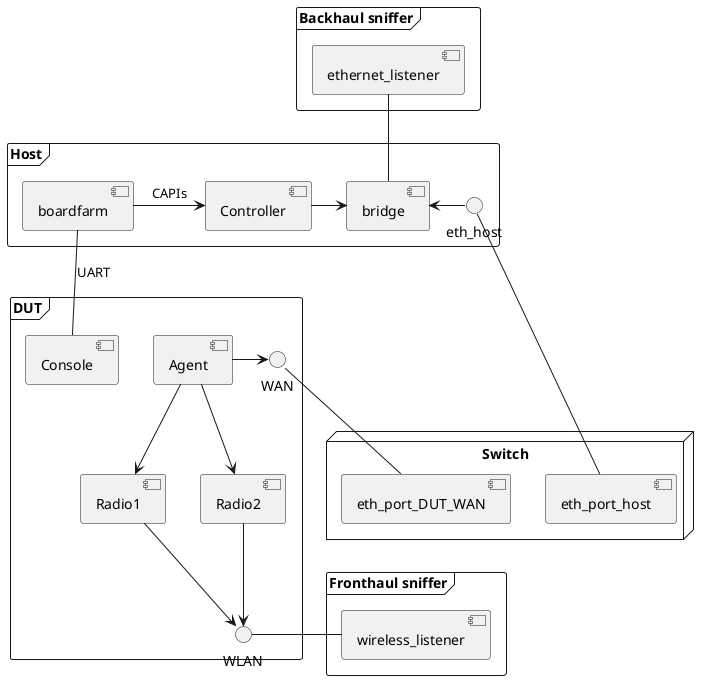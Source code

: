 @startuml
node "Switch" {
    [eth_port_DUT_WAN]
    [eth_port_host]
}

frame "Host" {
    [boardfarm]
    [Controller]
    [bridge]
    boardfarm -> Controller : CAPIs
    bridge <- eth_host
    Controller -> bridge
}

frame "DUT" {
    [Console]
    [Agent]
    [Radio1]
    [Radio2]
    Agent -down-> Radio1
    Agent -down-> Radio2
    Radio1 -down-> WLAN
    Radio2 -down-> WLAN
    Agent -right-> WAN
}

frame "Backhaul sniffer" {
    [ethernet_listener]
}

frame "Fronthaul sniffer" {
    [wireless_listener]
}

eth_host -- eth_port_host
WAN -- eth_port_DUT_WAN
ethernet_listener -- bridge
boardfarm -down- Console : UART
wireless_listener - WLAN

@enduml

